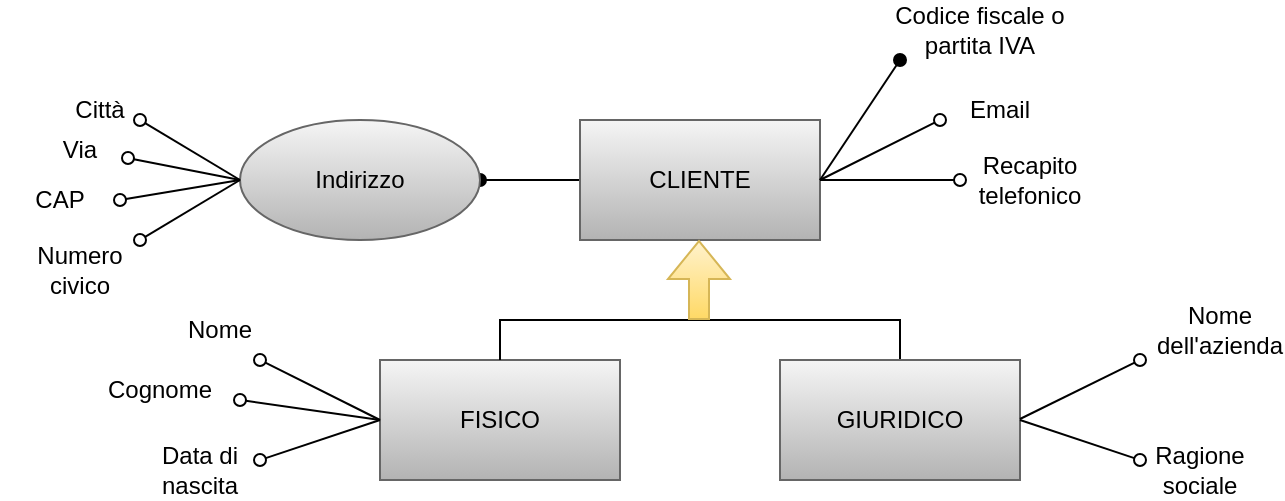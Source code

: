 <mxfile version="15.7.3" type="device"><diagram id="39vtVHBbzISQOqmYLRiS" name="Page-1"><mxGraphModel dx="868" dy="482" grid="1" gridSize="10" guides="1" tooltips="1" connect="1" arrows="1" fold="1" page="1" pageScale="1" pageWidth="1654" pageHeight="1169" math="0" shadow="0"><root><mxCell id="0"/><mxCell id="1" parent="0"/><mxCell id="6qQcL5z-AM1WCZdpygqI-33" value="" style="edgeStyle=orthogonalEdgeStyle;rounded=0;orthogonalLoop=1;jettySize=auto;html=1;endArrow=oval;endFill=1;" edge="1" parent="1" source="6qQcL5z-AM1WCZdpygqI-1" target="6qQcL5z-AM1WCZdpygqI-32"><mxGeometry relative="1" as="geometry"/></mxCell><mxCell id="6qQcL5z-AM1WCZdpygqI-1" value="CLIENTE" style="rounded=0;whiteSpace=wrap;html=1;fillColor=#f5f5f5;gradientColor=#b3b3b3;strokeColor=#666666;" vertex="1" parent="1"><mxGeometry x="330" y="300" width="120" height="60" as="geometry"/></mxCell><mxCell id="6qQcL5z-AM1WCZdpygqI-2" value="FISICO" style="rounded=0;whiteSpace=wrap;html=1;fillColor=#f5f5f5;gradientColor=#b3b3b3;strokeColor=#666666;" vertex="1" parent="1"><mxGeometry x="230" y="420" width="120" height="60" as="geometry"/></mxCell><mxCell id="6qQcL5z-AM1WCZdpygqI-6" style="edgeStyle=orthogonalEdgeStyle;rounded=0;orthogonalLoop=1;jettySize=auto;html=1;endArrow=none;endFill=0;entryX=0.5;entryY=0;entryDx=0;entryDy=0;exitX=0.5;exitY=0;exitDx=0;exitDy=0;" edge="1" parent="1" source="6qQcL5z-AM1WCZdpygqI-3" target="6qQcL5z-AM1WCZdpygqI-2"><mxGeometry relative="1" as="geometry"><mxPoint x="630" y="290" as="targetPoint"/></mxGeometry></mxCell><mxCell id="6qQcL5z-AM1WCZdpygqI-3" value="GIURIDICO" style="rounded=0;whiteSpace=wrap;html=1;fillColor=#f5f5f5;gradientColor=#b3b3b3;strokeColor=#666666;" vertex="1" parent="1"><mxGeometry x="430" y="420" width="120" height="60" as="geometry"/></mxCell><mxCell id="6qQcL5z-AM1WCZdpygqI-7" value="" style="shape=flexArrow;endArrow=classic;html=1;rounded=0;fillColor=#fff2cc;gradientColor=#ffd966;strokeColor=#d6b656;" edge="1" parent="1"><mxGeometry width="50" height="50" relative="1" as="geometry"><mxPoint x="389.5" y="400" as="sourcePoint"/><mxPoint x="389.5" y="360" as="targetPoint"/></mxGeometry></mxCell><mxCell id="6qQcL5z-AM1WCZdpygqI-10" value="" style="endArrow=oval;html=1;rounded=0;endFill=1;" edge="1" parent="1"><mxGeometry width="50" height="50" relative="1" as="geometry"><mxPoint x="450" y="330" as="sourcePoint"/><mxPoint x="490" y="270" as="targetPoint"/><Array as="points"/></mxGeometry></mxCell><mxCell id="6qQcL5z-AM1WCZdpygqI-14" value="" style="endArrow=oval;html=1;rounded=0;endFill=0;" edge="1" parent="1"><mxGeometry width="50" height="50" relative="1" as="geometry"><mxPoint x="450" y="330" as="sourcePoint"/><mxPoint x="510" y="300" as="targetPoint"/><Array as="points"/></mxGeometry></mxCell><mxCell id="6qQcL5z-AM1WCZdpygqI-16" value="Codice fiscale o partita IVA" style="text;html=1;strokeColor=none;fillColor=none;align=center;verticalAlign=middle;whiteSpace=wrap;rounded=0;" vertex="1" parent="1"><mxGeometry x="470" y="250" width="120" height="10" as="geometry"/></mxCell><mxCell id="6qQcL5z-AM1WCZdpygqI-18" value="Email" style="text;html=1;strokeColor=none;fillColor=none;align=center;verticalAlign=middle;whiteSpace=wrap;rounded=0;" vertex="1" parent="1"><mxGeometry x="510" y="290" width="60" height="10" as="geometry"/></mxCell><mxCell id="6qQcL5z-AM1WCZdpygqI-19" value="" style="endArrow=oval;html=1;rounded=0;endFill=0;exitX=1;exitY=0.5;exitDx=0;exitDy=0;" edge="1" parent="1" source="6qQcL5z-AM1WCZdpygqI-1"><mxGeometry width="50" height="50" relative="1" as="geometry"><mxPoint x="460" y="340" as="sourcePoint"/><mxPoint x="520" y="330" as="targetPoint"/><Array as="points"/></mxGeometry></mxCell><mxCell id="6qQcL5z-AM1WCZdpygqI-20" value="Recapito telefonico" style="text;html=1;strokeColor=none;fillColor=none;align=center;verticalAlign=middle;whiteSpace=wrap;rounded=0;" vertex="1" parent="1"><mxGeometry x="510" y="325" width="90" height="10" as="geometry"/></mxCell><mxCell id="6qQcL5z-AM1WCZdpygqI-22" value="" style="endArrow=oval;html=1;rounded=0;endFill=0;exitX=1;exitY=0.5;exitDx=0;exitDy=0;" edge="1" parent="1"><mxGeometry width="50" height="50" relative="1" as="geometry"><mxPoint x="550" y="449.5" as="sourcePoint"/><mxPoint x="610" y="420" as="targetPoint"/><Array as="points"/></mxGeometry></mxCell><mxCell id="6qQcL5z-AM1WCZdpygqI-23" value="Nome dell'azienda" style="text;html=1;strokeColor=none;fillColor=none;align=center;verticalAlign=middle;whiteSpace=wrap;rounded=0;" vertex="1" parent="1"><mxGeometry x="620" y="400" width="60" height="10" as="geometry"/></mxCell><mxCell id="6qQcL5z-AM1WCZdpygqI-24" value="" style="endArrow=oval;html=1;rounded=0;endFill=0;" edge="1" parent="1"><mxGeometry width="50" height="50" relative="1" as="geometry"><mxPoint x="550" y="450" as="sourcePoint"/><mxPoint x="610" y="470" as="targetPoint"/><Array as="points"/></mxGeometry></mxCell><mxCell id="6qQcL5z-AM1WCZdpygqI-25" value="Ragione sociale" style="text;html=1;strokeColor=none;fillColor=none;align=center;verticalAlign=middle;whiteSpace=wrap;rounded=0;" vertex="1" parent="1"><mxGeometry x="610" y="470" width="60" height="10" as="geometry"/></mxCell><mxCell id="6qQcL5z-AM1WCZdpygqI-26" value="" style="endArrow=oval;html=1;rounded=0;endFill=0;" edge="1" parent="1"><mxGeometry width="50" height="50" relative="1" as="geometry"><mxPoint x="230" y="450" as="sourcePoint"/><mxPoint x="170" y="420" as="targetPoint"/><Array as="points"/></mxGeometry></mxCell><mxCell id="6qQcL5z-AM1WCZdpygqI-27" value="Nome" style="text;html=1;strokeColor=none;fillColor=none;align=center;verticalAlign=middle;whiteSpace=wrap;rounded=0;" vertex="1" parent="1"><mxGeometry x="120" y="400" width="60" height="10" as="geometry"/></mxCell><mxCell id="6qQcL5z-AM1WCZdpygqI-29" value="" style="endArrow=oval;html=1;rounded=0;endFill=0;" edge="1" parent="1"><mxGeometry width="50" height="50" relative="1" as="geometry"><mxPoint x="230" y="450" as="sourcePoint"/><mxPoint x="160" y="440" as="targetPoint"/><Array as="points"/></mxGeometry></mxCell><mxCell id="6qQcL5z-AM1WCZdpygqI-30" value="Cognome" style="text;html=1;strokeColor=none;fillColor=none;align=center;verticalAlign=middle;whiteSpace=wrap;rounded=0;" vertex="1" parent="1"><mxGeometry x="90" y="430" width="60" height="10" as="geometry"/></mxCell><mxCell id="6qQcL5z-AM1WCZdpygqI-32" value="Indirizzo" style="ellipse;whiteSpace=wrap;html=1;rounded=0;strokeColor=#666666;fillColor=#f5f5f5;gradientColor=#b3b3b3;" vertex="1" parent="1"><mxGeometry x="160" y="300" width="120" height="60" as="geometry"/></mxCell><mxCell id="6qQcL5z-AM1WCZdpygqI-35" value="" style="endArrow=oval;html=1;rounded=0;endFill=0;entryX=0.9;entryY=0.9;entryDx=0;entryDy=0;entryPerimeter=0;" edge="1" parent="1" target="6qQcL5z-AM1WCZdpygqI-36"><mxGeometry width="50" height="50" relative="1" as="geometry"><mxPoint x="160" y="330" as="sourcePoint"/><mxPoint x="110" y="302.5" as="targetPoint"/><Array as="points"/></mxGeometry></mxCell><mxCell id="6qQcL5z-AM1WCZdpygqI-36" value="Via" style="text;html=1;strokeColor=none;fillColor=none;align=center;verticalAlign=middle;whiteSpace=wrap;rounded=0;" vertex="1" parent="1"><mxGeometry x="50" y="310" width="60" height="10" as="geometry"/></mxCell><mxCell id="6qQcL5z-AM1WCZdpygqI-37" value="" style="endArrow=oval;html=1;rounded=0;endFill=0;exitX=0;exitY=0.5;exitDx=0;exitDy=0;" edge="1" parent="1" source="6qQcL5z-AM1WCZdpygqI-32"><mxGeometry width="50" height="50" relative="1" as="geometry"><mxPoint x="160" y="335" as="sourcePoint"/><mxPoint x="100" y="340" as="targetPoint"/><Array as="points"/></mxGeometry></mxCell><mxCell id="6qQcL5z-AM1WCZdpygqI-38" value="CAP" style="text;html=1;strokeColor=none;fillColor=none;align=center;verticalAlign=middle;whiteSpace=wrap;rounded=0;" vertex="1" parent="1"><mxGeometry x="40" y="335" width="60" height="10" as="geometry"/></mxCell><mxCell id="6qQcL5z-AM1WCZdpygqI-39" value="" style="endArrow=oval;html=1;rounded=0;endFill=0;" edge="1" parent="1"><mxGeometry width="50" height="50" relative="1" as="geometry"><mxPoint x="160" y="330" as="sourcePoint"/><mxPoint x="110" y="360" as="targetPoint"/><Array as="points"/></mxGeometry></mxCell><mxCell id="6qQcL5z-AM1WCZdpygqI-40" value="Numero civico" style="text;html=1;strokeColor=none;fillColor=none;align=center;verticalAlign=middle;whiteSpace=wrap;rounded=0;" vertex="1" parent="1"><mxGeometry x="50" y="370" width="60" height="10" as="geometry"/></mxCell><mxCell id="6qQcL5z-AM1WCZdpygqI-41" value="" style="endArrow=oval;html=1;rounded=0;endFill=0;" edge="1" parent="1"><mxGeometry width="50" height="50" relative="1" as="geometry"><mxPoint x="160" y="330" as="sourcePoint"/><mxPoint x="110" y="300" as="targetPoint"/><Array as="points"/></mxGeometry></mxCell><mxCell id="6qQcL5z-AM1WCZdpygqI-42" value="Città" style="text;html=1;strokeColor=none;fillColor=none;align=center;verticalAlign=middle;whiteSpace=wrap;rounded=0;" vertex="1" parent="1"><mxGeometry x="60" y="290" width="60" height="10" as="geometry"/></mxCell><mxCell id="6qQcL5z-AM1WCZdpygqI-43" value="" style="endArrow=oval;html=1;rounded=0;endFill=0;" edge="1" parent="1"><mxGeometry width="50" height="50" relative="1" as="geometry"><mxPoint x="230" y="450" as="sourcePoint"/><mxPoint x="170" y="470" as="targetPoint"/><Array as="points"/></mxGeometry></mxCell><mxCell id="6qQcL5z-AM1WCZdpygqI-44" value="Data di nascita" style="text;html=1;strokeColor=none;fillColor=none;align=center;verticalAlign=middle;whiteSpace=wrap;rounded=0;" vertex="1" parent="1"><mxGeometry x="110" y="470" width="60" height="10" as="geometry"/></mxCell></root></mxGraphModel></diagram></mxfile>